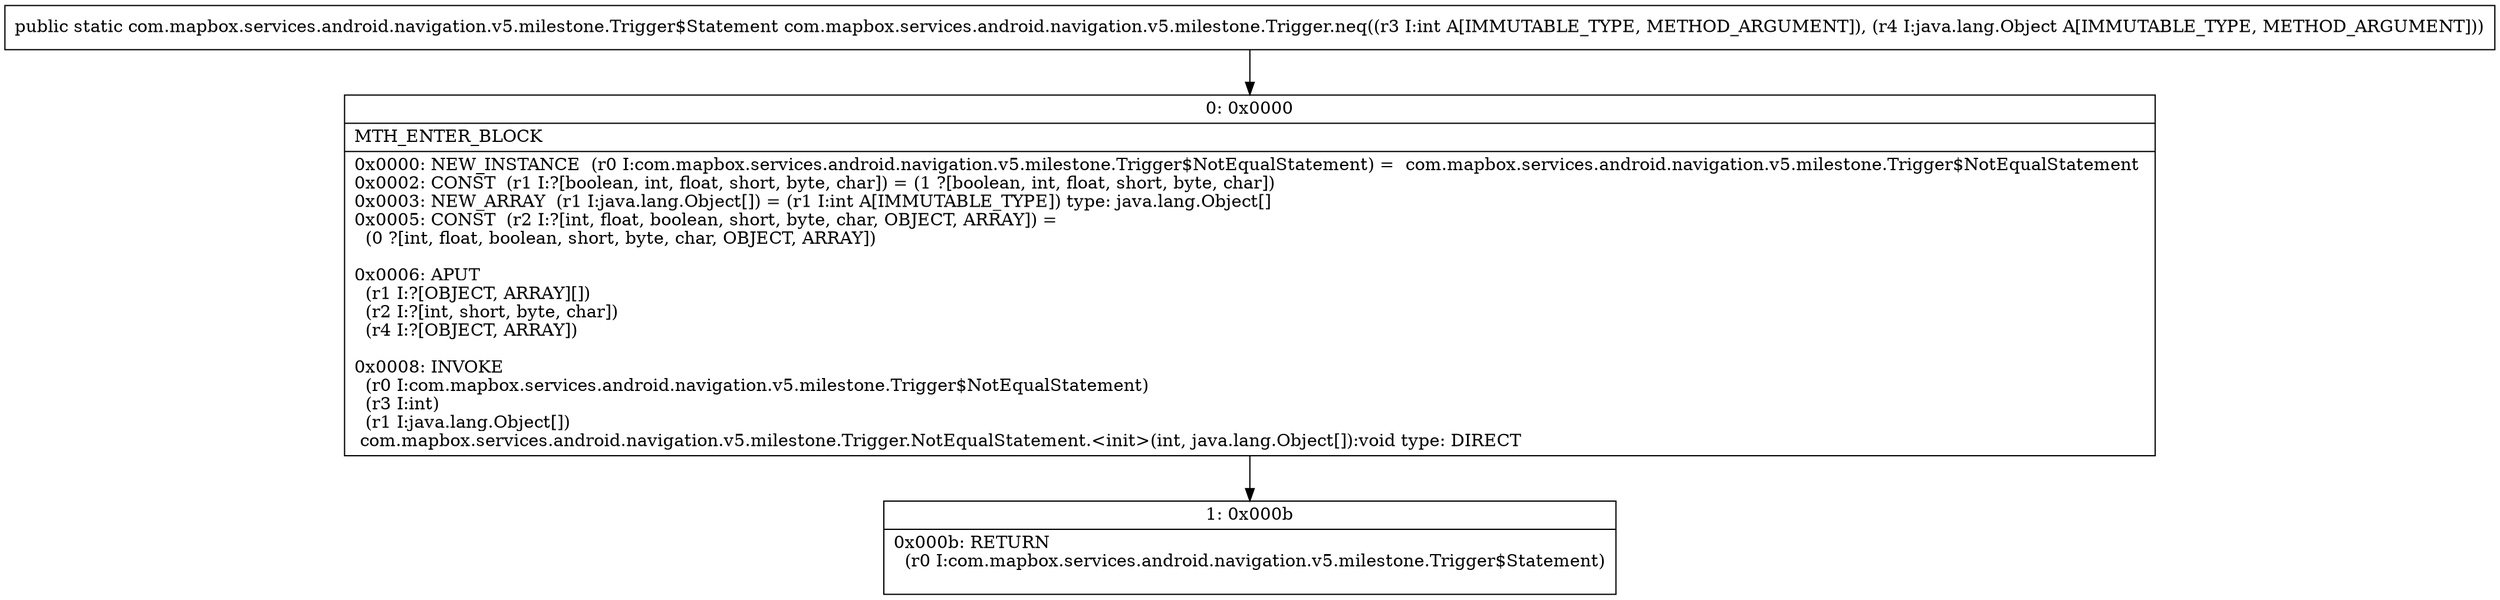 digraph "CFG forcom.mapbox.services.android.navigation.v5.milestone.Trigger.neq(ILjava\/lang\/Object;)Lcom\/mapbox\/services\/android\/navigation\/v5\/milestone\/Trigger$Statement;" {
Node_0 [shape=record,label="{0\:\ 0x0000|MTH_ENTER_BLOCK\l|0x0000: NEW_INSTANCE  (r0 I:com.mapbox.services.android.navigation.v5.milestone.Trigger$NotEqualStatement) =  com.mapbox.services.android.navigation.v5.milestone.Trigger$NotEqualStatement \l0x0002: CONST  (r1 I:?[boolean, int, float, short, byte, char]) = (1 ?[boolean, int, float, short, byte, char]) \l0x0003: NEW_ARRAY  (r1 I:java.lang.Object[]) = (r1 I:int A[IMMUTABLE_TYPE]) type: java.lang.Object[] \l0x0005: CONST  (r2 I:?[int, float, boolean, short, byte, char, OBJECT, ARRAY]) = \l  (0 ?[int, float, boolean, short, byte, char, OBJECT, ARRAY])\l \l0x0006: APUT  \l  (r1 I:?[OBJECT, ARRAY][])\l  (r2 I:?[int, short, byte, char])\l  (r4 I:?[OBJECT, ARRAY])\l \l0x0008: INVOKE  \l  (r0 I:com.mapbox.services.android.navigation.v5.milestone.Trigger$NotEqualStatement)\l  (r3 I:int)\l  (r1 I:java.lang.Object[])\l com.mapbox.services.android.navigation.v5.milestone.Trigger.NotEqualStatement.\<init\>(int, java.lang.Object[]):void type: DIRECT \l}"];
Node_1 [shape=record,label="{1\:\ 0x000b|0x000b: RETURN  \l  (r0 I:com.mapbox.services.android.navigation.v5.milestone.Trigger$Statement)\l \l}"];
MethodNode[shape=record,label="{public static com.mapbox.services.android.navigation.v5.milestone.Trigger$Statement com.mapbox.services.android.navigation.v5.milestone.Trigger.neq((r3 I:int A[IMMUTABLE_TYPE, METHOD_ARGUMENT]), (r4 I:java.lang.Object A[IMMUTABLE_TYPE, METHOD_ARGUMENT])) }"];
MethodNode -> Node_0;
Node_0 -> Node_1;
}

